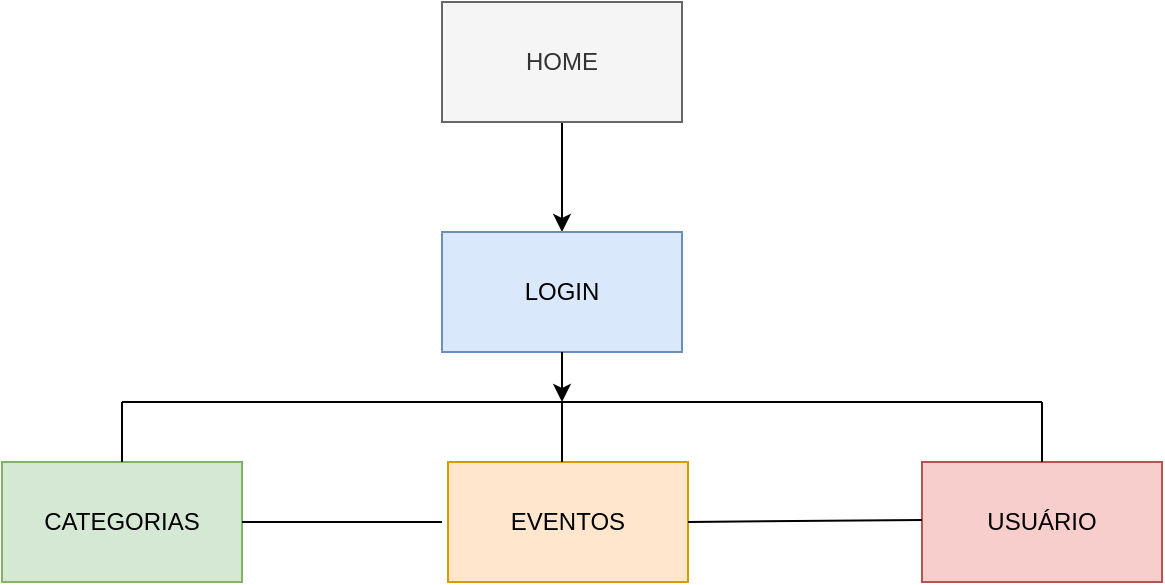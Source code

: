 <mxfile version="11.1.5" type="device" pages="2"><diagram id="PuUYPhMmP7tpFCJfwaMK" name="MAPA DO SITE"><mxGraphModel dx="1038" dy="533" grid="1" gridSize="10" guides="1" tooltips="1" connect="1" arrows="1" fold="1" page="1" pageScale="1" pageWidth="827" pageHeight="1169" math="0" shadow="0"><root><mxCell id="0"/><mxCell id="1" parent="0"/><mxCell id="Ks18JK2yRMkgTS0Vwc3q-5" value="" style="edgeStyle=orthogonalEdgeStyle;rounded=0;orthogonalLoop=1;jettySize=auto;html=1;" edge="1" parent="1" source="Ks18JK2yRMkgTS0Vwc3q-1" target="Ks18JK2yRMkgTS0Vwc3q-2"><mxGeometry relative="1" as="geometry"/></mxCell><mxCell id="Ks18JK2yRMkgTS0Vwc3q-1" value="HOME" style="rounded=0;whiteSpace=wrap;html=1;fillColor=#f5f5f5;strokeColor=#666666;fontColor=#333333;" vertex="1" parent="1"><mxGeometry x="350" y="60" width="120" height="60" as="geometry"/></mxCell><mxCell id="Ks18JK2yRMkgTS0Vwc3q-2" value="LOGIN" style="rounded=0;whiteSpace=wrap;html=1;fillColor=#dae8fc;strokeColor=#6c8ebf;" vertex="1" parent="1"><mxGeometry x="350" y="175" width="120" height="60" as="geometry"/></mxCell><mxCell id="Ks18JK2yRMkgTS0Vwc3q-8" value="CATEGORIAS" style="rounded=0;whiteSpace=wrap;html=1;fillColor=#d5e8d4;strokeColor=#82b366;" vertex="1" parent="1"><mxGeometry x="130" y="290" width="120" height="60" as="geometry"/></mxCell><mxCell id="Ks18JK2yRMkgTS0Vwc3q-9" value="EVENTOS" style="rounded=0;whiteSpace=wrap;html=1;fillColor=#ffe6cc;strokeColor=#d79b00;" vertex="1" parent="1"><mxGeometry x="353" y="290" width="120" height="60" as="geometry"/></mxCell><mxCell id="Ks18JK2yRMkgTS0Vwc3q-10" value="USUÁRIO" style="rounded=0;whiteSpace=wrap;html=1;fillColor=#f8cecc;strokeColor=#b85450;" vertex="1" parent="1"><mxGeometry x="590" y="290" width="120" height="60" as="geometry"/></mxCell><mxCell id="Ks18JK2yRMkgTS0Vwc3q-11" value="" style="endArrow=none;html=1;entryX=1;entryY=0.5;entryDx=0;entryDy=0;" edge="1" parent="1" target="Ks18JK2yRMkgTS0Vwc3q-8"><mxGeometry width="50" height="50" relative="1" as="geometry"><mxPoint x="350" y="320" as="sourcePoint"/><mxPoint x="180" y="370" as="targetPoint"/></mxGeometry></mxCell><mxCell id="Ks18JK2yRMkgTS0Vwc3q-12" value="" style="endArrow=none;html=1;entryX=1;entryY=0.5;entryDx=0;entryDy=0;" edge="1" parent="1" target="Ks18JK2yRMkgTS0Vwc3q-9"><mxGeometry width="50" height="50" relative="1" as="geometry"><mxPoint x="590" y="319" as="sourcePoint"/><mxPoint x="480" y="319" as="targetPoint"/></mxGeometry></mxCell><mxCell id="Ks18JK2yRMkgTS0Vwc3q-13" value="" style="endArrow=none;html=1;" edge="1" parent="1"><mxGeometry width="50" height="50" relative="1" as="geometry"><mxPoint x="190" y="260" as="sourcePoint"/><mxPoint x="650" y="260" as="targetPoint"/><Array as="points"><mxPoint x="410" y="260"/></Array></mxGeometry></mxCell><mxCell id="Ks18JK2yRMkgTS0Vwc3q-17" value="" style="endArrow=none;html=1;exitX=0.5;exitY=0;exitDx=0;exitDy=0;" edge="1" parent="1" source="Ks18JK2yRMkgTS0Vwc3q-10"><mxGeometry width="50" height="50" relative="1" as="geometry"><mxPoint x="610" y="260" as="sourcePoint"/><mxPoint x="650" y="260" as="targetPoint"/></mxGeometry></mxCell><mxCell id="Ks18JK2yRMkgTS0Vwc3q-18" value="" style="endArrow=none;html=1;exitX=0.5;exitY=0;exitDx=0;exitDy=0;" edge="1" parent="1" source="Ks18JK2yRMkgTS0Vwc3q-8"><mxGeometry width="50" height="50" relative="1" as="geometry"><mxPoint x="170" y="300" as="sourcePoint"/><mxPoint x="190" y="260" as="targetPoint"/></mxGeometry></mxCell><mxCell id="Ks18JK2yRMkgTS0Vwc3q-25" value="" style="endArrow=none;html=1;" edge="1" parent="1"><mxGeometry width="50" height="50" relative="1" as="geometry"><mxPoint x="410" y="260" as="sourcePoint"/><mxPoint x="410" y="260" as="targetPoint"/></mxGeometry></mxCell><mxCell id="Ks18JK2yRMkgTS0Vwc3q-28" value="" style="endArrow=none;html=1;" edge="1" parent="1"><mxGeometry width="50" height="50" relative="1" as="geometry"><mxPoint x="410" y="290" as="sourcePoint"/><mxPoint x="410" y="260" as="targetPoint"/></mxGeometry></mxCell><mxCell id="Rvm61x8Yy7Q2PYTjWIRP-1" value="" style="endArrow=classic;html=1;exitX=0.5;exitY=1;exitDx=0;exitDy=0;" edge="1" parent="1" source="Ks18JK2yRMkgTS0Vwc3q-2"><mxGeometry width="50" height="50" relative="1" as="geometry"><mxPoint x="390" y="270" as="sourcePoint"/><mxPoint x="410" y="260" as="targetPoint"/></mxGeometry></mxCell></root></mxGraphModel></diagram><diagram id="JQUD1mGypU06ME5izQhn" name="FLUXOGRAMA"><mxGraphModel dx="1038" dy="533" grid="1" gridSize="10" guides="1" tooltips="1" connect="1" arrows="1" fold="1" page="1" pageScale="1" pageWidth="827" pageHeight="1169" math="0" shadow="0"><root><mxCell id="tmfQcVY_59--CfvTszSC-0"/><mxCell id="tmfQcVY_59--CfvTszSC-1" parent="tmfQcVY_59--CfvTszSC-0"/><mxCell id="ktLpcKhYxhp9ZdG7cgiG-4" value="" style="edgeStyle=orthogonalEdgeStyle;rounded=0;orthogonalLoop=1;jettySize=auto;html=1;" edge="1" parent="tmfQcVY_59--CfvTszSC-1" source="ktLpcKhYxhp9ZdG7cgiG-0" target="ktLpcKhYxhp9ZdG7cgiG-1"><mxGeometry relative="1" as="geometry"/></mxCell><mxCell id="ktLpcKhYxhp9ZdG7cgiG-0" value="HOME" style="rounded=0;whiteSpace=wrap;html=1;" vertex="1" parent="tmfQcVY_59--CfvTszSC-1"><mxGeometry x="353" y="30" width="120" height="60" as="geometry"/></mxCell><mxCell id="ktLpcKhYxhp9ZdG7cgiG-6" value="" style="edgeStyle=orthogonalEdgeStyle;rounded=0;orthogonalLoop=1;jettySize=auto;html=1;" edge="1" parent="tmfQcVY_59--CfvTszSC-1" source="ktLpcKhYxhp9ZdG7cgiG-1" target="ktLpcKhYxhp9ZdG7cgiG-5"><mxGeometry relative="1" as="geometry"/></mxCell><mxCell id="ktLpcKhYxhp9ZdG7cgiG-1" value="LOGIN" style="rounded=0;whiteSpace=wrap;html=1;fillColor=#dae8fc;strokeColor=#6c8ebf;" vertex="1" parent="tmfQcVY_59--CfvTszSC-1"><mxGeometry x="353" y="130" width="120" height="60" as="geometry"/></mxCell><mxCell id="ktLpcKhYxhp9ZdG7cgiG-11" style="edgeStyle=orthogonalEdgeStyle;rounded=0;orthogonalLoop=1;jettySize=auto;html=1;" edge="1" parent="tmfQcVY_59--CfvTszSC-1" source="ktLpcKhYxhp9ZdG7cgiG-5"><mxGeometry relative="1" as="geometry"><mxPoint x="160" y="300" as="targetPoint"/><Array as="points"><mxPoint x="160" y="275"/></Array></mxGeometry></mxCell><mxCell id="ktLpcKhYxhp9ZdG7cgiG-44" value="" style="edgeStyle=orthogonalEdgeStyle;rounded=0;orthogonalLoop=1;jettySize=auto;html=1;" edge="1" parent="tmfQcVY_59--CfvTszSC-1" source="ktLpcKhYxhp9ZdG7cgiG-5"><mxGeometry relative="1" as="geometry"><mxPoint x="620" y="310" as="targetPoint"/><Array as="points"><mxPoint x="620" y="275"/></Array></mxGeometry></mxCell><mxCell id="ktLpcKhYxhp9ZdG7cgiG-5" value="ADM?" style="rhombus;whiteSpace=wrap;html=1;" vertex="1" parent="tmfQcVY_59--CfvTszSC-1"><mxGeometry x="363" y="230" width="100" height="90" as="geometry"/></mxCell><mxCell id="ktLpcKhYxhp9ZdG7cgiG-9" value="EVENTOS (VISUALIZAR)" style="rounded=0;whiteSpace=wrap;html=1;fillColor=#ffe6cc;strokeColor=#d79b00;" vertex="1" parent="tmfQcVY_59--CfvTszSC-1"><mxGeometry x="30" y="340" width="120" height="60" as="geometry"/></mxCell><mxCell id="ktLpcKhYxhp9ZdG7cgiG-10" value="CATEGORIAS&lt;br&gt;(VISUALIZAR)" style="rounded=0;whiteSpace=wrap;html=1;fillColor=#d5e8d4;strokeColor=#82b366;" vertex="1" parent="tmfQcVY_59--CfvTszSC-1"><mxGeometry x="180" y="340" width="120" height="60" as="geometry"/></mxCell><mxCell id="ktLpcKhYxhp9ZdG7cgiG-12" value="" style="endArrow=none;html=1;" edge="1" parent="tmfQcVY_59--CfvTszSC-1"><mxGeometry width="50" height="50" relative="1" as="geometry"><mxPoint x="90" y="300" as="sourcePoint"/><mxPoint x="240" y="300" as="targetPoint"/></mxGeometry></mxCell><mxCell id="ktLpcKhYxhp9ZdG7cgiG-15" value="" style="endArrow=none;html=1;exitX=0.5;exitY=0;exitDx=0;exitDy=0;" edge="1" parent="tmfQcVY_59--CfvTszSC-1" source="ktLpcKhYxhp9ZdG7cgiG-9"><mxGeometry width="50" height="50" relative="1" as="geometry"><mxPoint x="70" y="330" as="sourcePoint"/><mxPoint x="90" y="300" as="targetPoint"/></mxGeometry></mxCell><mxCell id="ktLpcKhYxhp9ZdG7cgiG-17" value="" style="endArrow=none;html=1;exitX=0.5;exitY=0;exitDx=0;exitDy=0;" edge="1" parent="tmfQcVY_59--CfvTszSC-1" source="ktLpcKhYxhp9ZdG7cgiG-10"><mxGeometry width="50" height="50" relative="1" as="geometry"><mxPoint x="210" y="340" as="sourcePoint"/><mxPoint x="240" y="300" as="targetPoint"/></mxGeometry></mxCell><mxCell id="ktLpcKhYxhp9ZdG7cgiG-33" value="EVENTOS&lt;br&gt;(VISUALIZAR E&lt;br&gt;CADASTRAR)" style="rounded=0;whiteSpace=wrap;html=1;fillColor=#ffe6cc;strokeColor=#d79b00;" vertex="1" parent="tmfQcVY_59--CfvTszSC-1"><mxGeometry x="413" y="340" width="120" height="60" as="geometry"/></mxCell><mxCell id="ktLpcKhYxhp9ZdG7cgiG-34" value="USUÁRIOS&lt;br&gt;(VISUALIZAR E&lt;br&gt;CADASTRAR)" style="rounded=0;whiteSpace=wrap;html=1;fillColor=#f8cecc;strokeColor=#b85450;" vertex="1" parent="tmfQcVY_59--CfvTszSC-1"><mxGeometry x="700" y="340" width="120" height="60" as="geometry"/></mxCell><mxCell id="ktLpcKhYxhp9ZdG7cgiG-40" value="CATEGORIAS&lt;br&gt;(VISUALIZAR E&lt;br&gt;CADASTRAR)" style="rounded=0;whiteSpace=wrap;html=1;fillColor=#d5e8d4;strokeColor=#82b366;" vertex="1" parent="tmfQcVY_59--CfvTszSC-1"><mxGeometry x="556.5" y="340" width="120" height="60" as="geometry"/></mxCell><mxCell id="ktLpcKhYxhp9ZdG7cgiG-42" value="" style="endArrow=none;html=1;" edge="1" parent="tmfQcVY_59--CfvTszSC-1"><mxGeometry width="50" height="50" relative="1" as="geometry"><mxPoint x="470" y="310" as="sourcePoint"/><mxPoint x="750" y="310" as="targetPoint"/></mxGeometry></mxCell><mxCell id="ktLpcKhYxhp9ZdG7cgiG-47" value="" style="endArrow=none;html=1;" edge="1" parent="tmfQcVY_59--CfvTszSC-1"><mxGeometry width="50" height="50" relative="1" as="geometry"><mxPoint x="470" y="340" as="sourcePoint"/><mxPoint x="470" y="310" as="targetPoint"/></mxGeometry></mxCell><mxCell id="ktLpcKhYxhp9ZdG7cgiG-48" value="" style="endArrow=none;html=1;exitX=0.43;exitY=-0.003;exitDx=0;exitDy=0;exitPerimeter=0;" edge="1" parent="tmfQcVY_59--CfvTszSC-1" source="ktLpcKhYxhp9ZdG7cgiG-34"><mxGeometry width="50" height="50" relative="1" as="geometry"><mxPoint x="730" y="350" as="sourcePoint"/><mxPoint x="750" y="310" as="targetPoint"/></mxGeometry></mxCell><mxCell id="ktLpcKhYxhp9ZdG7cgiG-49" value="" style="endArrow=none;html=1;" edge="1" parent="tmfQcVY_59--CfvTszSC-1"><mxGeometry width="50" height="50" relative="1" as="geometry"><mxPoint x="620" y="340" as="sourcePoint"/><mxPoint x="620" y="310" as="targetPoint"/></mxGeometry></mxCell></root></mxGraphModel></diagram></mxfile>